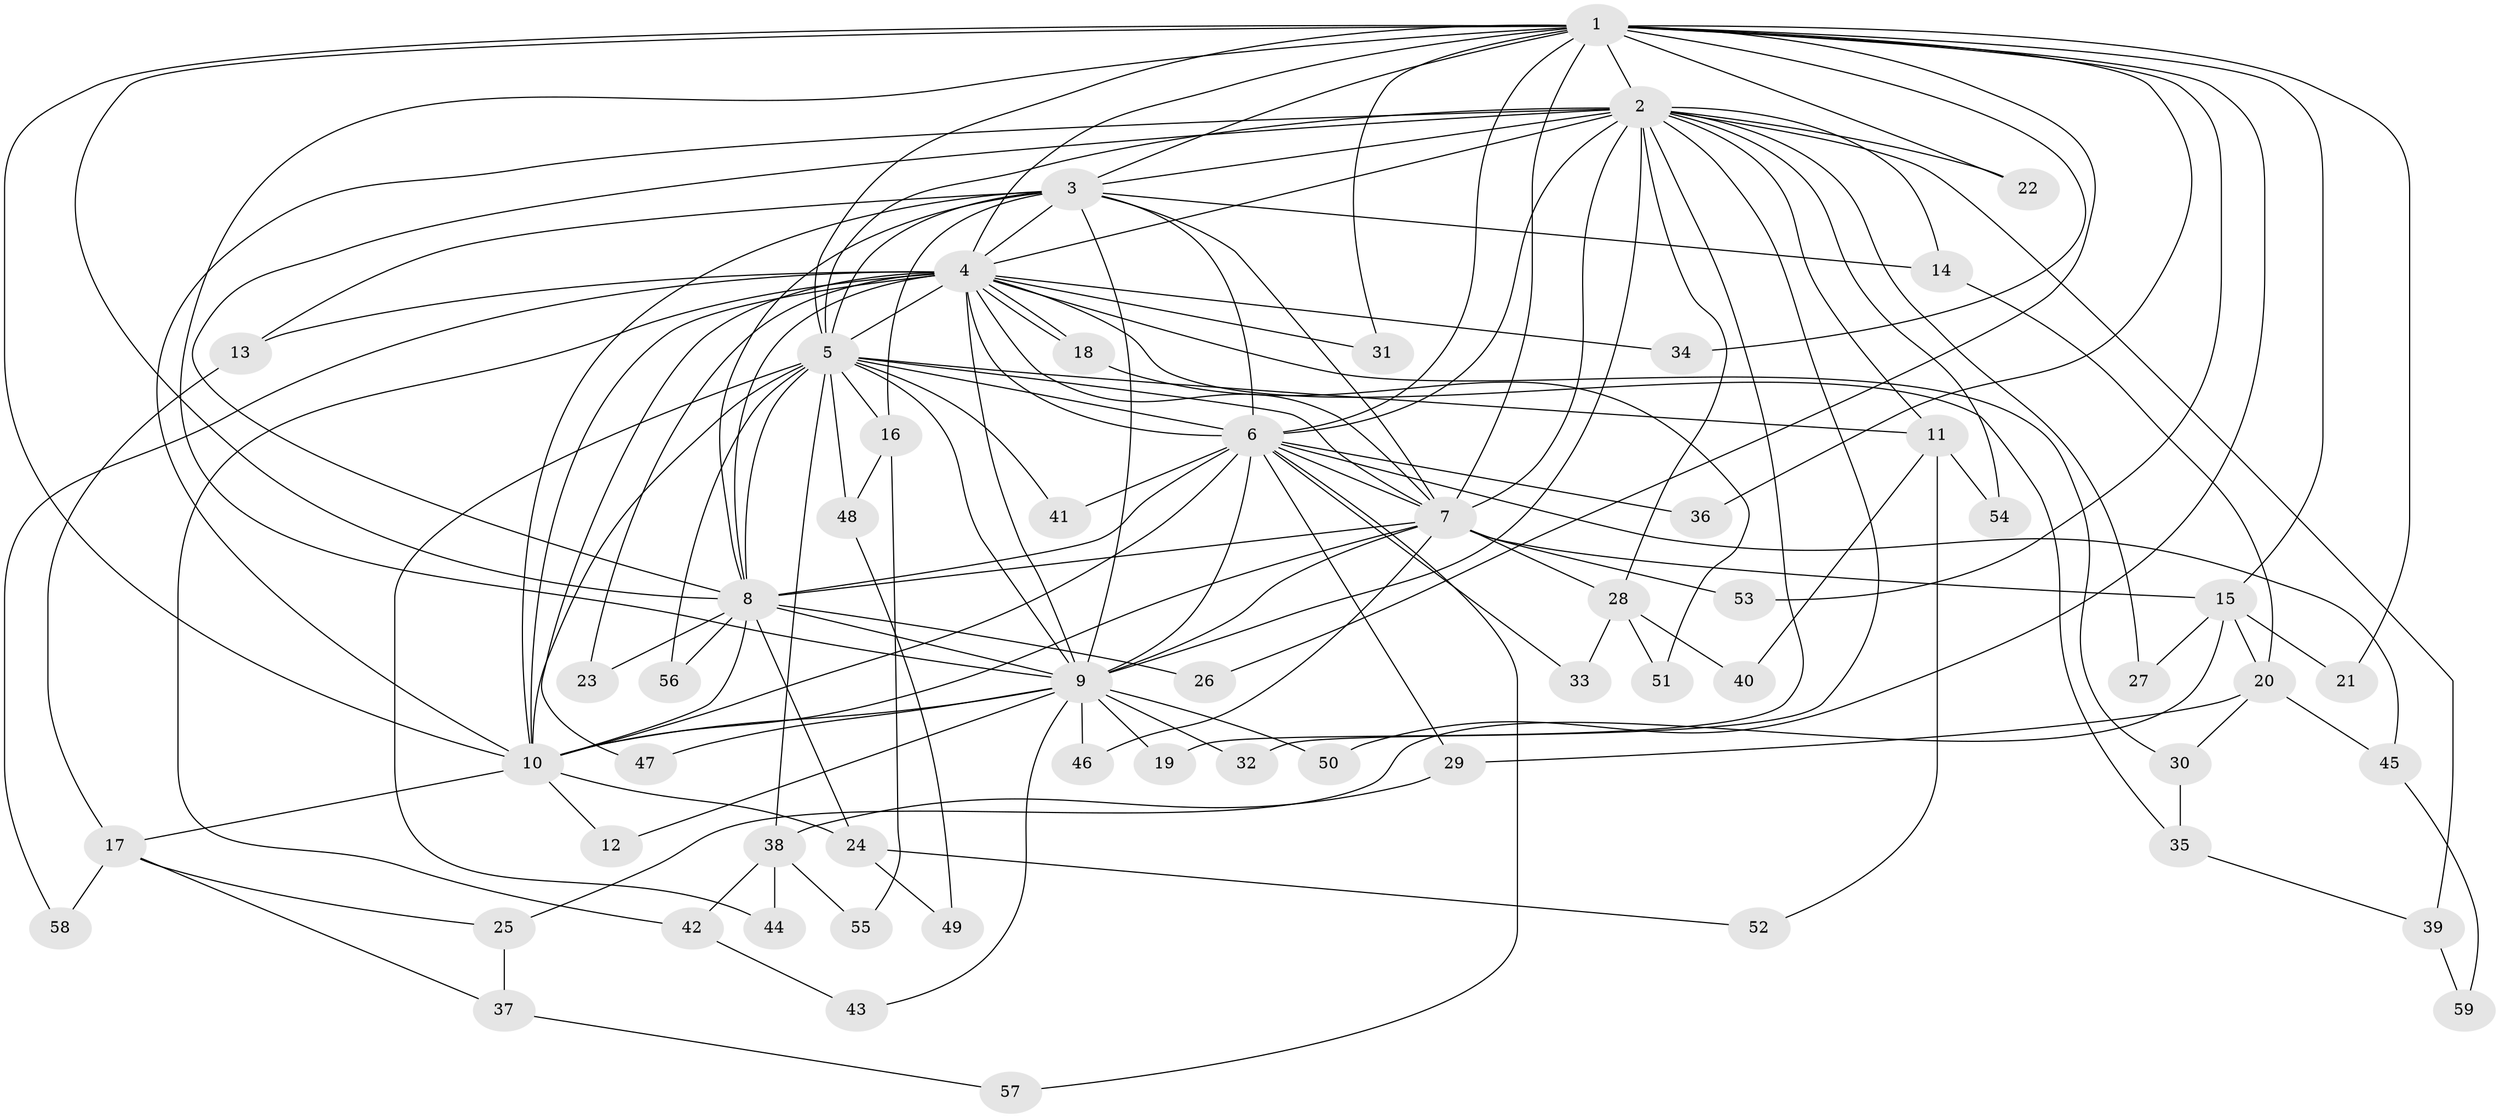 // Generated by graph-tools (version 1.1) at 2025/14/03/09/25 04:14:10]
// undirected, 59 vertices, 143 edges
graph export_dot {
graph [start="1"]
  node [color=gray90,style=filled];
  1;
  2;
  3;
  4;
  5;
  6;
  7;
  8;
  9;
  10;
  11;
  12;
  13;
  14;
  15;
  16;
  17;
  18;
  19;
  20;
  21;
  22;
  23;
  24;
  25;
  26;
  27;
  28;
  29;
  30;
  31;
  32;
  33;
  34;
  35;
  36;
  37;
  38;
  39;
  40;
  41;
  42;
  43;
  44;
  45;
  46;
  47;
  48;
  49;
  50;
  51;
  52;
  53;
  54;
  55;
  56;
  57;
  58;
  59;
  1 -- 2;
  1 -- 3;
  1 -- 4;
  1 -- 5;
  1 -- 6;
  1 -- 7;
  1 -- 8;
  1 -- 9;
  1 -- 10;
  1 -- 15;
  1 -- 21;
  1 -- 22;
  1 -- 26;
  1 -- 31;
  1 -- 34;
  1 -- 36;
  1 -- 50;
  1 -- 53;
  2 -- 3;
  2 -- 4;
  2 -- 5;
  2 -- 6;
  2 -- 7;
  2 -- 8;
  2 -- 9;
  2 -- 10;
  2 -- 11;
  2 -- 14;
  2 -- 19;
  2 -- 22;
  2 -- 27;
  2 -- 28;
  2 -- 32;
  2 -- 39;
  2 -- 54;
  3 -- 4;
  3 -- 5;
  3 -- 6;
  3 -- 7;
  3 -- 8;
  3 -- 9;
  3 -- 10;
  3 -- 13;
  3 -- 14;
  3 -- 16;
  4 -- 5;
  4 -- 6;
  4 -- 7;
  4 -- 8;
  4 -- 9;
  4 -- 10;
  4 -- 13;
  4 -- 18;
  4 -- 18;
  4 -- 23;
  4 -- 30;
  4 -- 31;
  4 -- 34;
  4 -- 35;
  4 -- 42;
  4 -- 47;
  4 -- 58;
  5 -- 6;
  5 -- 7;
  5 -- 8;
  5 -- 9;
  5 -- 10;
  5 -- 11;
  5 -- 16;
  5 -- 38;
  5 -- 41;
  5 -- 44;
  5 -- 48;
  5 -- 56;
  6 -- 7;
  6 -- 8;
  6 -- 9;
  6 -- 10;
  6 -- 29;
  6 -- 33;
  6 -- 36;
  6 -- 41;
  6 -- 45;
  6 -- 57;
  7 -- 8;
  7 -- 9;
  7 -- 10;
  7 -- 15;
  7 -- 28;
  7 -- 46;
  7 -- 53;
  8 -- 9;
  8 -- 10;
  8 -- 23;
  8 -- 24;
  8 -- 26;
  8 -- 56;
  9 -- 10;
  9 -- 12;
  9 -- 19;
  9 -- 32;
  9 -- 43;
  9 -- 46;
  9 -- 47;
  9 -- 50;
  10 -- 12;
  10 -- 17;
  10 -- 24;
  11 -- 40;
  11 -- 52;
  11 -- 54;
  13 -- 17;
  14 -- 20;
  15 -- 20;
  15 -- 21;
  15 -- 25;
  15 -- 27;
  16 -- 48;
  16 -- 55;
  17 -- 25;
  17 -- 37;
  17 -- 58;
  18 -- 51;
  20 -- 29;
  20 -- 30;
  20 -- 45;
  24 -- 49;
  24 -- 52;
  25 -- 37;
  28 -- 33;
  28 -- 40;
  28 -- 51;
  29 -- 38;
  30 -- 35;
  35 -- 39;
  37 -- 57;
  38 -- 42;
  38 -- 44;
  38 -- 55;
  39 -- 59;
  42 -- 43;
  45 -- 59;
  48 -- 49;
}
